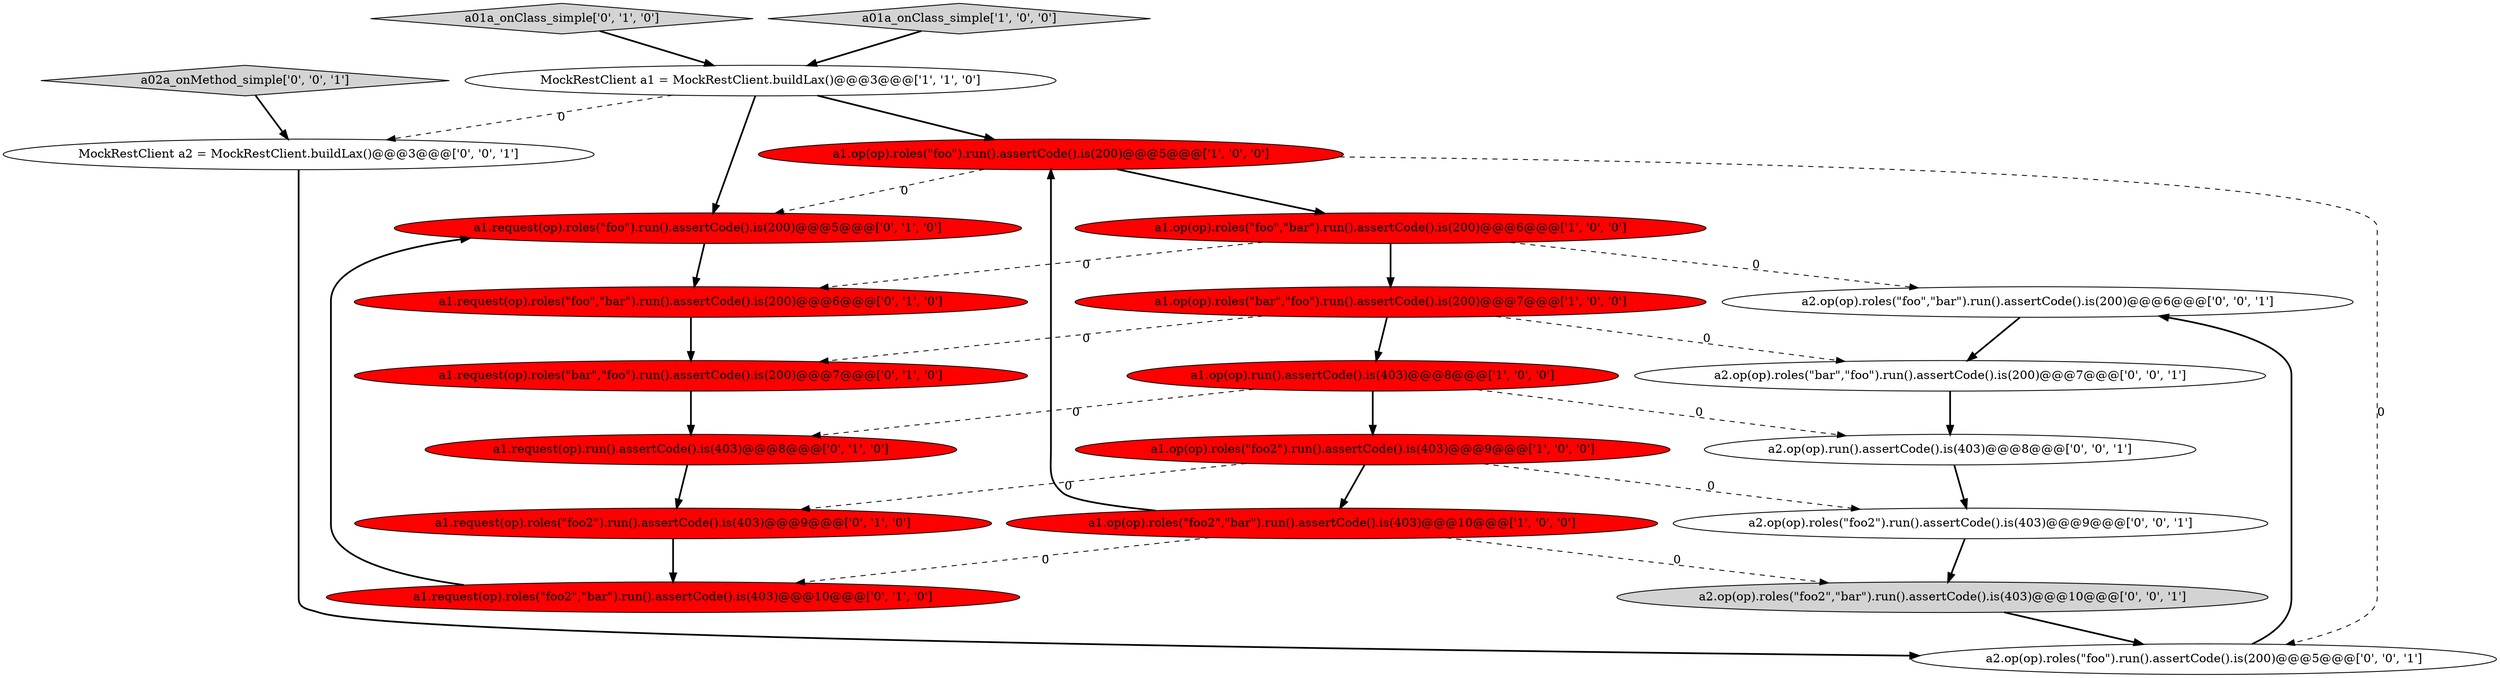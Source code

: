 digraph {
22 [style = filled, label = "a2.op(op).roles(\"foo\",\"bar\").run().assertCode().is(200)@@@6@@@['0', '0', '1']", fillcolor = white, shape = ellipse image = "AAA0AAABBB3BBB"];
4 [style = filled, label = "a1.op(op).roles(\"foo2\",\"bar\").run().assertCode().is(403)@@@10@@@['1', '0', '0']", fillcolor = red, shape = ellipse image = "AAA1AAABBB1BBB"];
8 [style = filled, label = "a01a_onClass_simple['0', '1', '0']", fillcolor = lightgray, shape = diamond image = "AAA0AAABBB2BBB"];
16 [style = filled, label = "a2.op(op).roles(\"foo\").run().assertCode().is(200)@@@5@@@['0', '0', '1']", fillcolor = white, shape = ellipse image = "AAA0AAABBB3BBB"];
21 [style = filled, label = "a2.op(op).run().assertCode().is(403)@@@8@@@['0', '0', '1']", fillcolor = white, shape = ellipse image = "AAA0AAABBB3BBB"];
17 [style = filled, label = "MockRestClient a2 = MockRestClient.buildLax()@@@3@@@['0', '0', '1']", fillcolor = white, shape = ellipse image = "AAA0AAABBB3BBB"];
3 [style = filled, label = "a1.op(op).run().assertCode().is(403)@@@8@@@['1', '0', '0']", fillcolor = red, shape = ellipse image = "AAA1AAABBB1BBB"];
9 [style = filled, label = "a1.request(op).roles(\"foo\",\"bar\").run().assertCode().is(200)@@@6@@@['0', '1', '0']", fillcolor = red, shape = ellipse image = "AAA1AAABBB2BBB"];
12 [style = filled, label = "a1.request(op).roles(\"foo2\",\"bar\").run().assertCode().is(403)@@@10@@@['0', '1', '0']", fillcolor = red, shape = ellipse image = "AAA1AAABBB2BBB"];
19 [style = filled, label = "a02a_onMethod_simple['0', '0', '1']", fillcolor = lightgray, shape = diamond image = "AAA0AAABBB3BBB"];
2 [style = filled, label = "a1.op(op).roles(\"foo2\").run().assertCode().is(403)@@@9@@@['1', '0', '0']", fillcolor = red, shape = ellipse image = "AAA1AAABBB1BBB"];
11 [style = filled, label = "a1.request(op).roles(\"foo\").run().assertCode().is(200)@@@5@@@['0', '1', '0']", fillcolor = red, shape = ellipse image = "AAA1AAABBB2BBB"];
0 [style = filled, label = "a1.op(op).roles(\"foo\",\"bar\").run().assertCode().is(200)@@@6@@@['1', '0', '0']", fillcolor = red, shape = ellipse image = "AAA1AAABBB1BBB"];
7 [style = filled, label = "MockRestClient a1 = MockRestClient.buildLax()@@@3@@@['1', '1', '0']", fillcolor = white, shape = ellipse image = "AAA0AAABBB1BBB"];
20 [style = filled, label = "a2.op(op).roles(\"foo2\",\"bar\").run().assertCode().is(403)@@@10@@@['0', '0', '1']", fillcolor = lightgray, shape = ellipse image = "AAA0AAABBB3BBB"];
6 [style = filled, label = "a1.op(op).roles(\"bar\",\"foo\").run().assertCode().is(200)@@@7@@@['1', '0', '0']", fillcolor = red, shape = ellipse image = "AAA1AAABBB1BBB"];
13 [style = filled, label = "a1.request(op).roles(\"bar\",\"foo\").run().assertCode().is(200)@@@7@@@['0', '1', '0']", fillcolor = red, shape = ellipse image = "AAA1AAABBB2BBB"];
1 [style = filled, label = "a01a_onClass_simple['1', '0', '0']", fillcolor = lightgray, shape = diamond image = "AAA0AAABBB1BBB"];
18 [style = filled, label = "a2.op(op).roles(\"foo2\").run().assertCode().is(403)@@@9@@@['0', '0', '1']", fillcolor = white, shape = ellipse image = "AAA0AAABBB3BBB"];
15 [style = filled, label = "a2.op(op).roles(\"bar\",\"foo\").run().assertCode().is(200)@@@7@@@['0', '0', '1']", fillcolor = white, shape = ellipse image = "AAA0AAABBB3BBB"];
14 [style = filled, label = "a1.request(op).roles(\"foo2\").run().assertCode().is(403)@@@9@@@['0', '1', '0']", fillcolor = red, shape = ellipse image = "AAA1AAABBB2BBB"];
10 [style = filled, label = "a1.request(op).run().assertCode().is(403)@@@8@@@['0', '1', '0']", fillcolor = red, shape = ellipse image = "AAA1AAABBB2BBB"];
5 [style = filled, label = "a1.op(op).roles(\"foo\").run().assertCode().is(200)@@@5@@@['1', '0', '0']", fillcolor = red, shape = ellipse image = "AAA1AAABBB1BBB"];
13->10 [style = bold, label=""];
6->3 [style = bold, label=""];
7->11 [style = bold, label=""];
22->15 [style = bold, label=""];
3->21 [style = dashed, label="0"];
10->14 [style = bold, label=""];
0->6 [style = bold, label=""];
7->17 [style = dashed, label="0"];
15->21 [style = bold, label=""];
12->11 [style = bold, label=""];
19->17 [style = bold, label=""];
16->22 [style = bold, label=""];
11->9 [style = bold, label=""];
2->4 [style = bold, label=""];
1->7 [style = bold, label=""];
0->22 [style = dashed, label="0"];
21->18 [style = bold, label=""];
8->7 [style = bold, label=""];
4->12 [style = dashed, label="0"];
5->16 [style = dashed, label="0"];
18->20 [style = bold, label=""];
7->5 [style = bold, label=""];
20->16 [style = bold, label=""];
6->13 [style = dashed, label="0"];
3->2 [style = bold, label=""];
5->0 [style = bold, label=""];
5->11 [style = dashed, label="0"];
2->14 [style = dashed, label="0"];
6->15 [style = dashed, label="0"];
4->20 [style = dashed, label="0"];
14->12 [style = bold, label=""];
2->18 [style = dashed, label="0"];
3->10 [style = dashed, label="0"];
0->9 [style = dashed, label="0"];
4->5 [style = bold, label=""];
17->16 [style = bold, label=""];
9->13 [style = bold, label=""];
}
